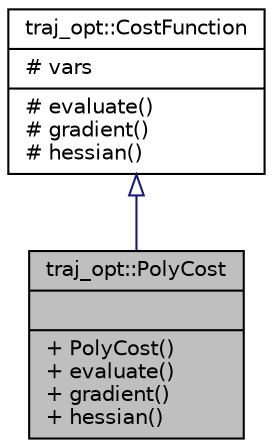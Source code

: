 digraph "traj_opt::PolyCost"
{
 // LATEX_PDF_SIZE
  edge [fontname="Helvetica",fontsize="10",labelfontname="Helvetica",labelfontsize="10"];
  node [fontname="Helvetica",fontsize="10",shape=record];
  Node1 [label="{traj_opt::PolyCost\n||+ PolyCost()\l+ evaluate()\l+ gradient()\l+ hessian()\l}",height=0.2,width=0.4,color="black", fillcolor="grey75", style="filled", fontcolor="black",tooltip=" "];
  Node2 -> Node1 [dir="back",color="midnightblue",fontsize="10",style="solid",arrowtail="onormal",fontname="Helvetica"];
  Node2 [label="{traj_opt::CostFunction\n|# vars\l|# evaluate()\l# gradient()\l# hessian()\l}",height=0.2,width=0.4,color="black", fillcolor="white", style="filled",URL="$classtraj__opt_1_1CostFunction.html",tooltip=" "];
}

